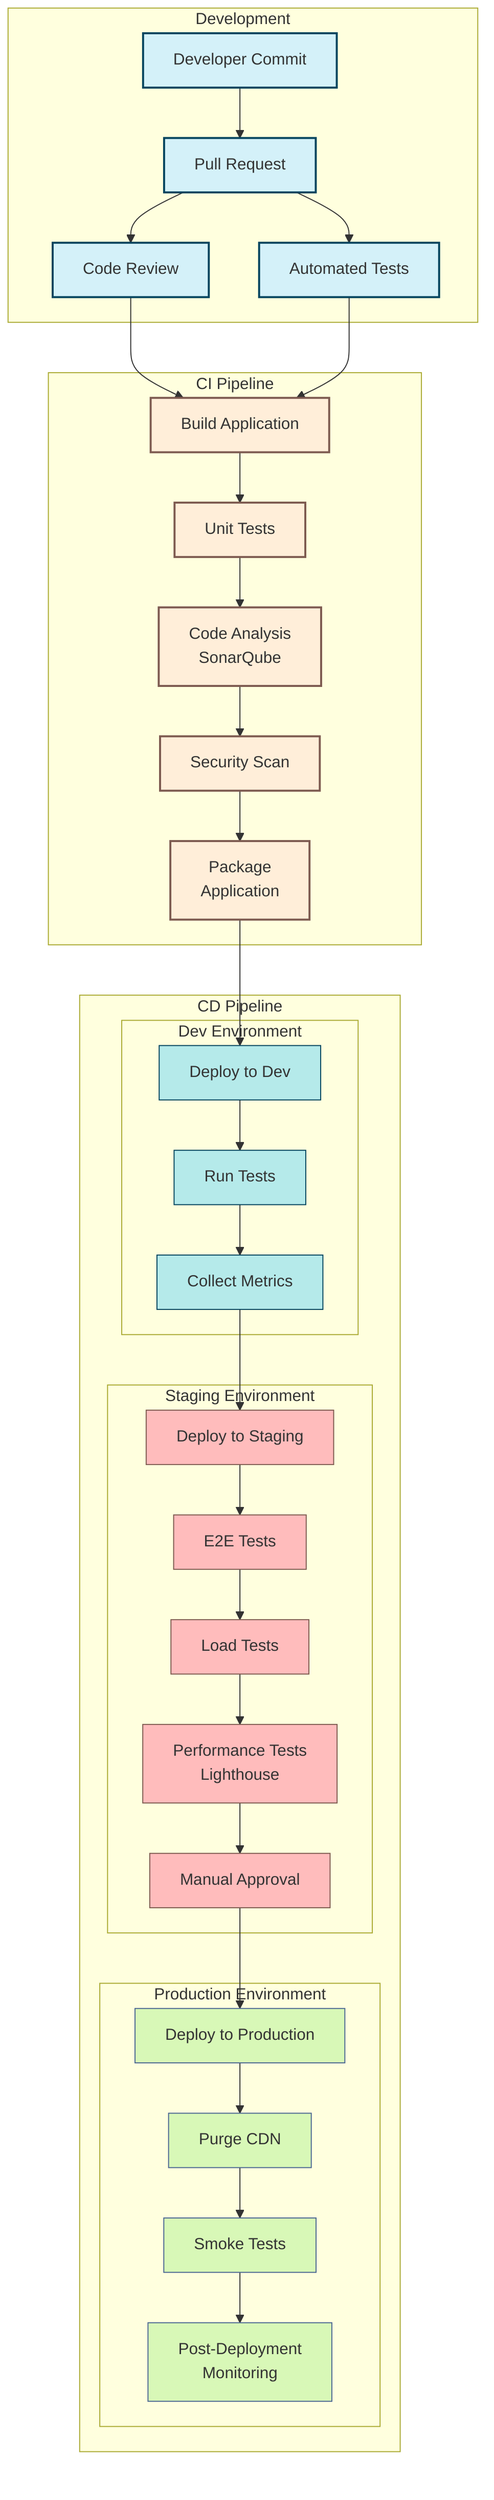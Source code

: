 flowchart TB
    subgraph "Development"
        Dev_Commit["Developer Commit"]
        PR["Pull Request"]
        Code_Review["Code Review"]
        Auto_Tests["Automated Tests"]
    end
    
    subgraph "CI Pipeline"
        Build["Build Application"]
        Unit_Tests["Unit Tests"]
        Code_Analysis["Code Analysis\nSonarQube"]
        Sec_Scan["Security Scan"]
        Package["Package\nApplication"]
    end
    
    subgraph "CD Pipeline"
        subgraph "Dev Environment"
            Dev_Deploy["Deploy to Dev"]
            Dev_Tests["Run Tests"]
            Dev_Metrics["Collect Metrics"]
        end
        
        subgraph "Staging Environment"
            Staging_Deploy["Deploy to Staging"]
            E2E_Tests["E2E Tests"]
            Load_Tests["Load Tests"]
            Perf_Tests["Performance Tests\nLighthouse"]
            Stage_Approval["Manual Approval"]
        end
        
        subgraph "Production Environment"
            Prod_Deploy["Deploy to Production"]
            CDN_Purge["Purge CDN"]
            Smoke_Tests["Smoke Tests"]
            Monitoring["Post-Deployment\nMonitoring"]
        end
    end
    
    Dev_Commit --> PR
    PR --> Code_Review
    PR --> Auto_Tests
    Code_Review --> Build
    Auto_Tests --> Build
    
    Build --> Unit_Tests
    Unit_Tests --> Code_Analysis
    Code_Analysis --> Sec_Scan
    Sec_Scan --> Package
    
    Package --> Dev_Deploy
    Dev_Deploy --> Dev_Tests
    Dev_Tests --> Dev_Metrics
    Dev_Metrics --> Staging_Deploy
    
    Staging_Deploy --> E2E_Tests
    E2E_Tests --> Load_Tests
    Load_Tests --> Perf_Tests
    Perf_Tests --> Stage_Approval
    Stage_Approval --> Prod_Deploy
    
    Prod_Deploy --> CDN_Purge
    CDN_Purge --> Smoke_Tests
    Smoke_Tests --> Monitoring
    
    classDef devphase fill:#D4F1F9,stroke:#05445E,stroke-width:2px
    classDef ciphase fill:#FFEED9,stroke:#7D5A50,stroke-width:2px
    classDef cdphase fill:#E7FBBE,stroke:#4C6793,stroke-width:2px
    classDef devenv fill:#B5EAEA,stroke:#05445E,stroke-width:1px
    classDef stageenv fill:#FFBCBC,stroke:#7D5A50,stroke-width:1px
    classDef prodenv fill:#D8F8B7,stroke:#4C6793,stroke-width:1px
    
    class Dev_Commit,PR,Code_Review,Auto_Tests devphase
    class Build,Unit_Tests,Code_Analysis,Sec_Scan,Package ciphase
    class Dev_Deploy,Dev_Tests,Dev_Metrics,Staging_Deploy,E2E_Tests,Load_Tests,Perf_Tests,Stage_Approval,Prod_Deploy,CDN_Purge,Smoke_Tests,Monitoring cdphase
    class Dev_Deploy,Dev_Tests,Dev_Metrics devenv
    class Staging_Deploy,E2E_Tests,Load_Tests,Perf_Tests,Stage_Approval stageenv
    class Prod_Deploy,CDN_Purge,Smoke_Tests,Monitoring prodenv